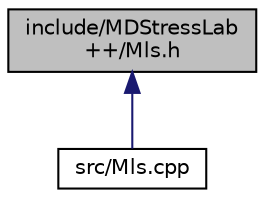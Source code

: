digraph "include/MDStressLab++/Mls.h"
{
  edge [fontname="Helvetica",fontsize="10",labelfontname="Helvetica",labelfontsize="10"];
  node [fontname="Helvetica",fontsize="10",shape=record];
  Node1 [label="include/MDStressLab\l++/Mls.h",height=0.2,width=0.4,color="black", fillcolor="grey75", style="filled", fontcolor="black"];
  Node1 -> Node2 [dir="back",color="midnightblue",fontsize="10",style="solid",fontname="Helvetica"];
  Node2 [label="src/Mls.cpp",height=0.2,width=0.4,color="black", fillcolor="white", style="filled",URL="$Mls_8cpp.html"];
}
